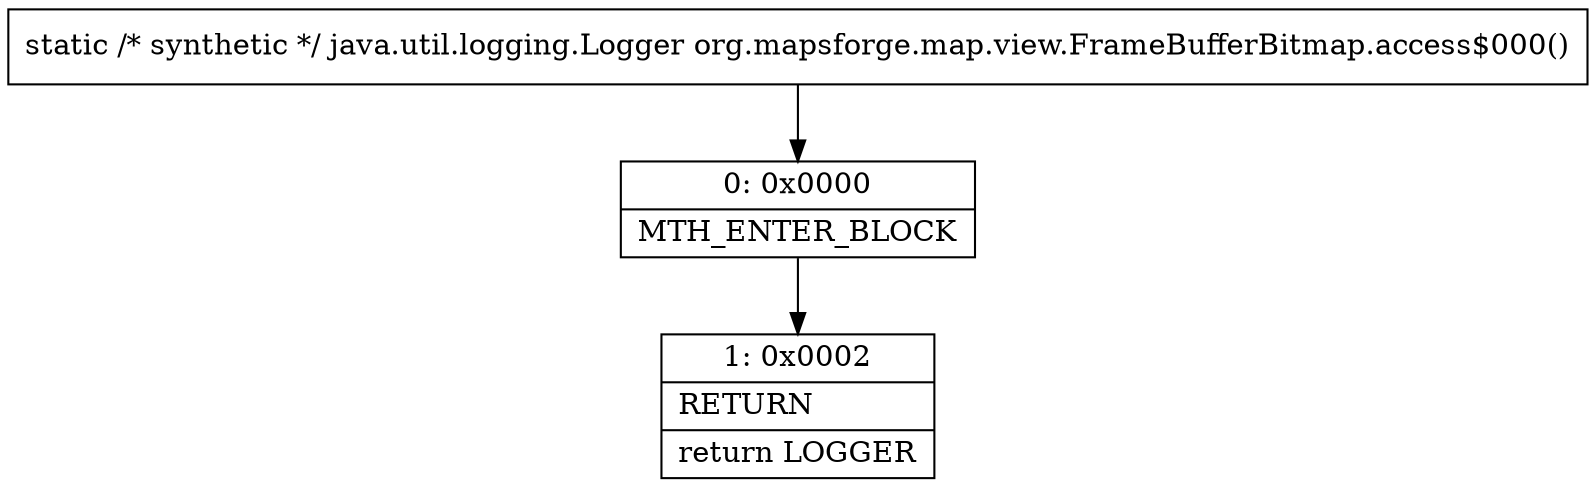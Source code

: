 digraph "CFG fororg.mapsforge.map.view.FrameBufferBitmap.access$000()Ljava\/util\/logging\/Logger;" {
Node_0 [shape=record,label="{0\:\ 0x0000|MTH_ENTER_BLOCK\l}"];
Node_1 [shape=record,label="{1\:\ 0x0002|RETURN\l|return LOGGER\l}"];
MethodNode[shape=record,label="{static \/* synthetic *\/ java.util.logging.Logger org.mapsforge.map.view.FrameBufferBitmap.access$000() }"];
MethodNode -> Node_0;
Node_0 -> Node_1;
}

